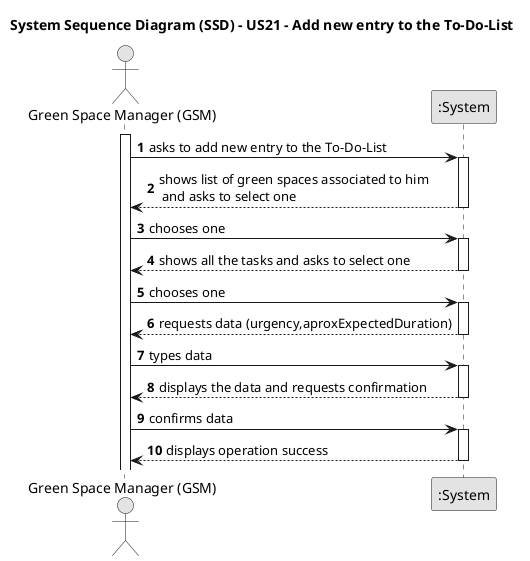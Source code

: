 @startuml
skinparam monochrome true
skinparam packageStyle rectangle
skinparam shadowing false

title System Sequence Diagram (SSD) - US21 - Add new entry to the To-Do-List

autonumber

actor "Green Space Manager (GSM)" as GSM
participant ":System" as System

activate GSM

    GSM -> System : asks to add new entry to the To-Do-List
    activate System

        System --> GSM : shows list of green spaces associated to him\n and asks to select one
    deactivate System

    GSM->System: chooses one
    activate System

        System --> GSM : shows all the tasks and asks to select one
    deactivate System

    GSM->System: chooses one
    activate System

        System --> GSM : requests data (urgency,aproxExpectedDuration)
    deactivate System

    GSM -> System : types data
    activate System

        System --> GSM : displays the data and requests confirmation
    deactivate System

    GSM -> System : confirms data
    activate System

    System --> GSM : displays operation success
    deactivate System

@enduml